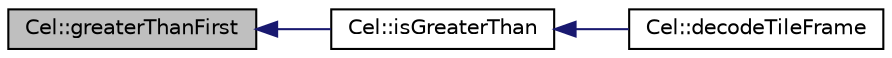 digraph G
{
  edge [fontname="Helvetica",fontsize="10",labelfontname="Helvetica",labelfontsize="10"];
  node [fontname="Helvetica",fontsize="10",shape=record];
  rankdir="LR";
  Node1 [label="Cel::greaterThanFirst",height=0.2,width=0.4,color="black", fillcolor="grey75", style="filled" fontcolor="black"];
  Node1 -> Node2 [dir="back",color="midnightblue",fontsize="10",style="solid",fontname="Helvetica"];
  Node2 [label="Cel::isGreaterThan",height=0.2,width=0.4,color="black", fillcolor="white", style="filled",URL="$namespace_cel.html#ab60907f79ad1c1bdedeabaef3c614b31"];
  Node2 -> Node3 [dir="back",color="midnightblue",fontsize="10",style="solid",fontname="Helvetica"];
  Node3 [label="Cel::decodeTileFrame",height=0.2,width=0.4,color="black", fillcolor="white", style="filled",URL="$namespace_cel.html#a5b636b6b8aecb4224673830e3b554a49"];
}
